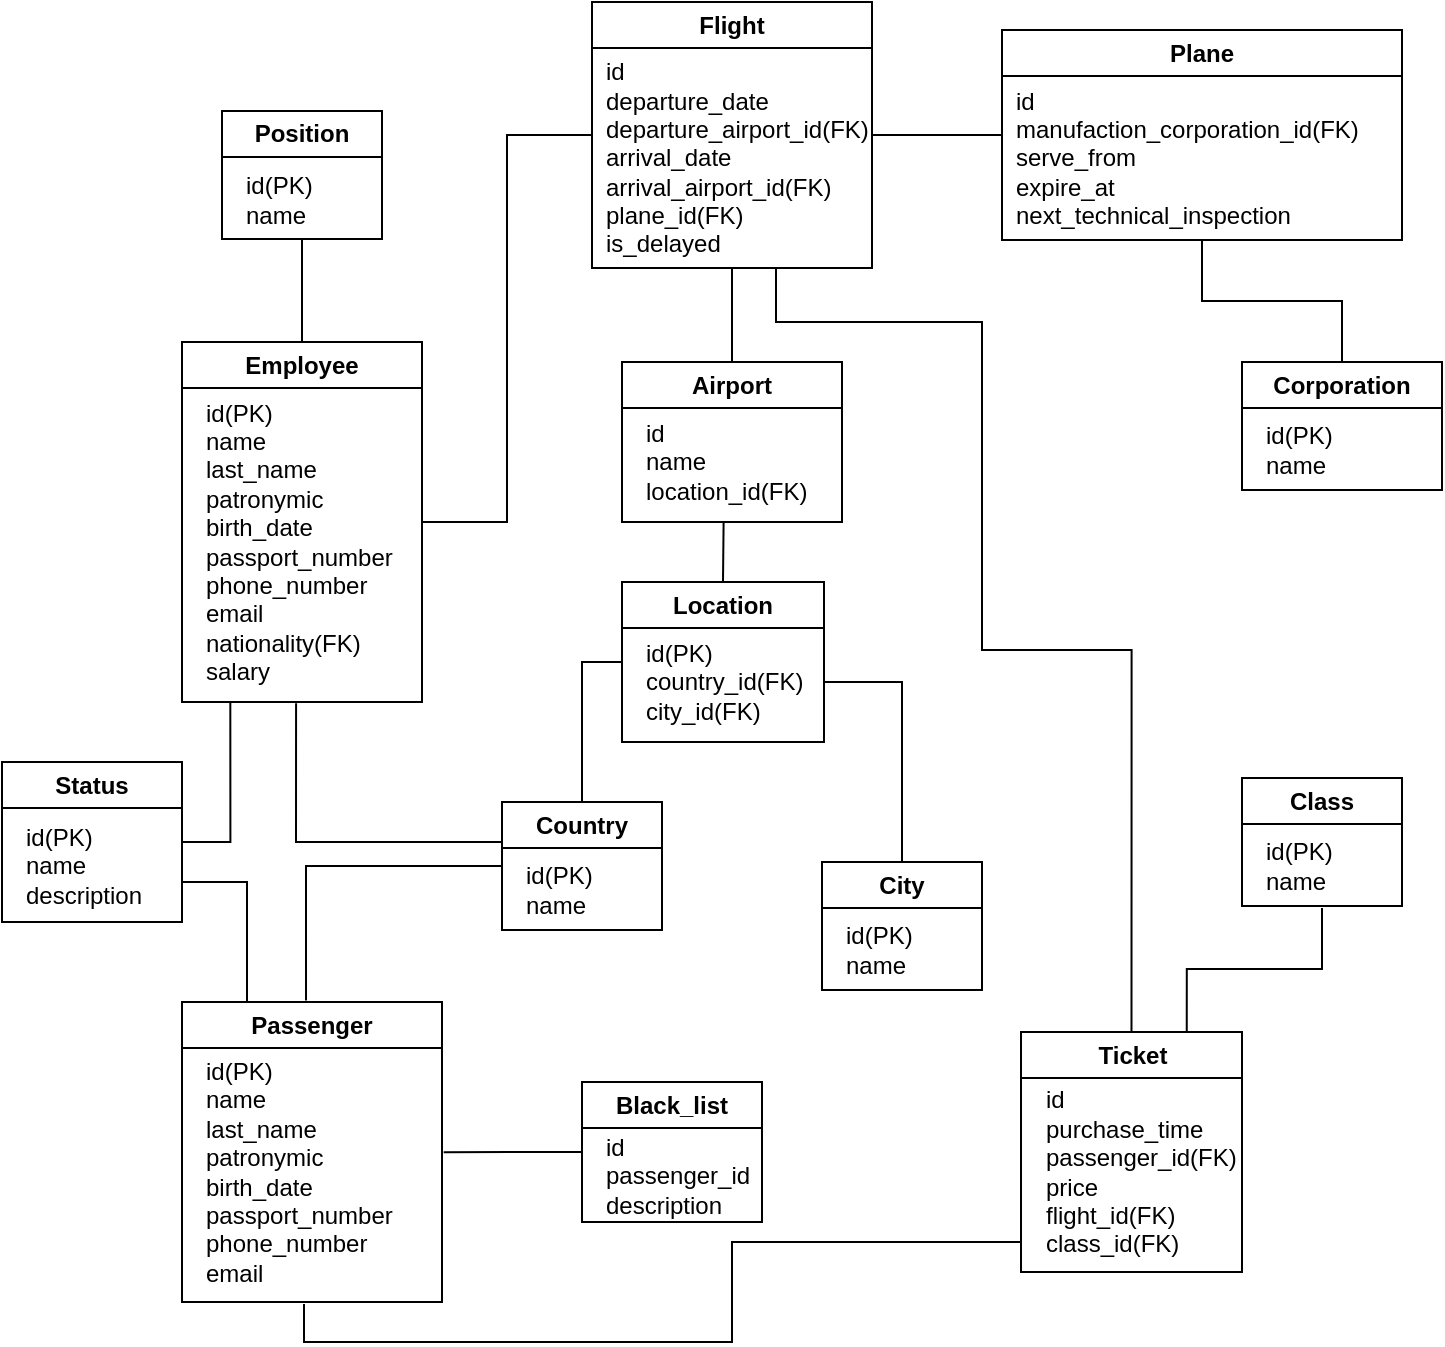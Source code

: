 <mxfile version="22.0.3" type="device">
  <diagram name="Страница — 1" id="nhJDnZ5u6vjr439e-qeW">
    <mxGraphModel dx="1434" dy="844" grid="1" gridSize="10" guides="1" tooltips="1" connect="1" arrows="1" fold="1" page="1" pageScale="1" pageWidth="827" pageHeight="1169" math="0" shadow="0">
      <root>
        <mxCell id="0" />
        <mxCell id="1" parent="0" />
        <mxCell id="uWeAxZecmtamJJTz2Qwh-51" style="edgeStyle=orthogonalEdgeStyle;rounded=0;orthogonalLoop=1;jettySize=auto;html=1;exitX=0.5;exitY=0;exitDx=0;exitDy=0;entryX=0.5;entryY=1;entryDx=0;entryDy=0;endArrow=none;endFill=0;" edge="1" parent="1" source="uWeAxZecmtamJJTz2Qwh-1" target="uWeAxZecmtamJJTz2Qwh-14">
          <mxGeometry relative="1" as="geometry" />
        </mxCell>
        <mxCell id="uWeAxZecmtamJJTz2Qwh-1" value="Employee" style="swimlane;whiteSpace=wrap;html=1;" vertex="1" parent="1">
          <mxGeometry x="110" y="230" width="120" height="180" as="geometry" />
        </mxCell>
        <mxCell id="uWeAxZecmtamJJTz2Qwh-11" value="&lt;div&gt;id(PK)&lt;/div&gt;&lt;div&gt;name&lt;/div&gt;&lt;div&gt;last_name&lt;/div&gt;&lt;div&gt;patronymic&lt;/div&gt;&lt;div&gt;birth_date&lt;/div&gt;&lt;div&gt;passport_number&lt;/div&gt;&lt;div&gt;phone_number&lt;/div&gt;&lt;div&gt;email&lt;/div&gt;&lt;div&gt;nationality(FK)&lt;/div&gt;&lt;div&gt;salary&lt;/div&gt;" style="text;html=1;align=left;verticalAlign=middle;resizable=0;points=[];autosize=1;strokeColor=none;fillColor=none;" vertex="1" parent="uWeAxZecmtamJJTz2Qwh-1">
          <mxGeometry x="10" y="20" width="120" height="160" as="geometry" />
        </mxCell>
        <mxCell id="uWeAxZecmtamJJTz2Qwh-12" value="Passenger" style="swimlane;whiteSpace=wrap;html=1;" vertex="1" parent="1">
          <mxGeometry x="110" y="560" width="130" height="150" as="geometry" />
        </mxCell>
        <mxCell id="uWeAxZecmtamJJTz2Qwh-13" value="&lt;div&gt;id(PK)&lt;/div&gt;&lt;div&gt;name&lt;/div&gt;&lt;div&gt;last_name&lt;/div&gt;&lt;div&gt;patronymic&lt;/div&gt;&lt;div&gt;birth_date&lt;/div&gt;&lt;div&gt;passport_number&lt;/div&gt;&lt;div&gt;phone_number&lt;/div&gt;&lt;div&gt;email&lt;/div&gt;" style="text;html=1;align=left;verticalAlign=middle;resizable=0;points=[];autosize=1;strokeColor=none;fillColor=none;" vertex="1" parent="uWeAxZecmtamJJTz2Qwh-12">
          <mxGeometry x="10" y="20" width="120" height="130" as="geometry" />
        </mxCell>
        <mxCell id="uWeAxZecmtamJJTz2Qwh-14" value="Position" style="swimlane;whiteSpace=wrap;html=1;" vertex="1" parent="1">
          <mxGeometry x="130" y="114.5" width="80" height="64" as="geometry" />
        </mxCell>
        <mxCell id="uWeAxZecmtamJJTz2Qwh-15" value="&lt;div&gt;id(PK)&lt;/div&gt;&lt;div&gt;name&lt;/div&gt;" style="text;html=1;align=left;verticalAlign=middle;resizable=0;points=[];autosize=1;strokeColor=none;fillColor=none;" vertex="1" parent="uWeAxZecmtamJJTz2Qwh-14">
          <mxGeometry x="10" y="24" width="60" height="40" as="geometry" />
        </mxCell>
        <mxCell id="uWeAxZecmtamJJTz2Qwh-63" style="edgeStyle=orthogonalEdgeStyle;rounded=0;orthogonalLoop=1;jettySize=auto;html=1;entryX=0.25;entryY=0;entryDx=0;entryDy=0;endArrow=none;endFill=0;" edge="1" parent="1" target="uWeAxZecmtamJJTz2Qwh-12">
          <mxGeometry relative="1" as="geometry">
            <mxPoint x="110" y="500" as="sourcePoint" />
            <Array as="points">
              <mxPoint x="143" y="500" />
            </Array>
          </mxGeometry>
        </mxCell>
        <mxCell id="uWeAxZecmtamJJTz2Qwh-16" value="Status" style="swimlane;whiteSpace=wrap;html=1;" vertex="1" parent="1">
          <mxGeometry x="20" y="440" width="90" height="80" as="geometry" />
        </mxCell>
        <mxCell id="uWeAxZecmtamJJTz2Qwh-17" value="&lt;div&gt;id(PK)&lt;/div&gt;&lt;div&gt;name&lt;/div&gt;&lt;div&gt;description&lt;/div&gt;" style="text;html=1;align=left;verticalAlign=middle;resizable=0;points=[];autosize=1;strokeColor=none;fillColor=none;" vertex="1" parent="uWeAxZecmtamJJTz2Qwh-16">
          <mxGeometry x="10" y="22" width="80" height="60" as="geometry" />
        </mxCell>
        <mxCell id="uWeAxZecmtamJJTz2Qwh-18" value="City" style="swimlane;whiteSpace=wrap;html=1;" vertex="1" parent="1">
          <mxGeometry x="430" y="490" width="80" height="64" as="geometry" />
        </mxCell>
        <mxCell id="uWeAxZecmtamJJTz2Qwh-19" value="&lt;div&gt;id(PK)&lt;/div&gt;&lt;div&gt;name&lt;/div&gt;" style="text;html=1;align=left;verticalAlign=middle;resizable=0;points=[];autosize=1;strokeColor=none;fillColor=none;" vertex="1" parent="uWeAxZecmtamJJTz2Qwh-18">
          <mxGeometry x="10" y="24" width="60" height="40" as="geometry" />
        </mxCell>
        <mxCell id="uWeAxZecmtamJJTz2Qwh-42" style="edgeStyle=orthogonalEdgeStyle;rounded=0;orthogonalLoop=1;jettySize=auto;html=1;exitX=0.5;exitY=0;exitDx=0;exitDy=0;entryX=0;entryY=0.5;entryDx=0;entryDy=0;endArrow=none;endFill=0;" edge="1" parent="1" source="uWeAxZecmtamJJTz2Qwh-20" target="uWeAxZecmtamJJTz2Qwh-22">
          <mxGeometry relative="1" as="geometry" />
        </mxCell>
        <mxCell id="uWeAxZecmtamJJTz2Qwh-20" value="Country" style="swimlane;whiteSpace=wrap;html=1;" vertex="1" parent="1">
          <mxGeometry x="270" y="460" width="80" height="64" as="geometry" />
        </mxCell>
        <mxCell id="uWeAxZecmtamJJTz2Qwh-21" value="&lt;div&gt;id(PK)&lt;/div&gt;&lt;div&gt;name&lt;/div&gt;" style="text;html=1;align=left;verticalAlign=middle;resizable=0;points=[];autosize=1;strokeColor=none;fillColor=none;" vertex="1" parent="uWeAxZecmtamJJTz2Qwh-20">
          <mxGeometry x="10" y="24" width="60" height="40" as="geometry" />
        </mxCell>
        <mxCell id="uWeAxZecmtamJJTz2Qwh-22" value="Location" style="swimlane;whiteSpace=wrap;html=1;" vertex="1" parent="1">
          <mxGeometry x="330" y="350" width="101" height="80" as="geometry" />
        </mxCell>
        <mxCell id="uWeAxZecmtamJJTz2Qwh-23" value="&lt;div&gt;id(PK)&lt;/div&gt;&lt;div&gt;country_id(FK)&lt;/div&gt;&lt;div&gt;city_id(FK)&lt;br&gt;&lt;/div&gt;" style="text;html=1;align=left;verticalAlign=middle;resizable=0;points=[];autosize=1;strokeColor=none;fillColor=none;" vertex="1" parent="uWeAxZecmtamJJTz2Qwh-22">
          <mxGeometry x="10" y="20" width="100" height="60" as="geometry" />
        </mxCell>
        <mxCell id="uWeAxZecmtamJJTz2Qwh-53" style="edgeStyle=orthogonalEdgeStyle;rounded=0;orthogonalLoop=1;jettySize=auto;html=1;exitX=0.5;exitY=0;exitDx=0;exitDy=0;entryX=0.5;entryY=1;entryDx=0;entryDy=0;endArrow=none;endFill=0;" edge="1" parent="1" source="uWeAxZecmtamJJTz2Qwh-24" target="uWeAxZecmtamJJTz2Qwh-28">
          <mxGeometry relative="1" as="geometry" />
        </mxCell>
        <mxCell id="uWeAxZecmtamJJTz2Qwh-24" value="Airport" style="swimlane;whiteSpace=wrap;html=1;" vertex="1" parent="1">
          <mxGeometry x="330" y="240" width="110" height="80" as="geometry" />
        </mxCell>
        <mxCell id="uWeAxZecmtamJJTz2Qwh-25" value="&lt;div&gt;id&lt;/div&gt;&lt;div&gt;name&lt;/div&gt;&lt;div&gt;location_id(FK)&lt;/div&gt;" style="text;html=1;align=left;verticalAlign=middle;resizable=0;points=[];autosize=1;strokeColor=none;fillColor=none;" vertex="1" parent="uWeAxZecmtamJJTz2Qwh-24">
          <mxGeometry x="10" y="20" width="100" height="60" as="geometry" />
        </mxCell>
        <mxCell id="uWeAxZecmtamJJTz2Qwh-65" style="edgeStyle=orthogonalEdgeStyle;rounded=0;orthogonalLoop=1;jettySize=auto;html=1;exitX=0;exitY=0.5;exitDx=0;exitDy=0;entryX=1;entryY=0.5;entryDx=0;entryDy=0;endArrow=none;endFill=0;" edge="1" parent="1" source="uWeAxZecmtamJJTz2Qwh-26" target="uWeAxZecmtamJJTz2Qwh-28">
          <mxGeometry relative="1" as="geometry" />
        </mxCell>
        <mxCell id="uWeAxZecmtamJJTz2Qwh-26" value="Plane" style="swimlane;whiteSpace=wrap;html=1;" vertex="1" parent="1">
          <mxGeometry x="520" y="74" width="200" height="105" as="geometry" />
        </mxCell>
        <mxCell id="uWeAxZecmtamJJTz2Qwh-27" value="&lt;div&gt;id&lt;/div&gt;&lt;div&gt;manufaction_corporation_id(FK)&lt;/div&gt;&lt;div&gt;serve_from&lt;/div&gt;&lt;div&gt;expire_at&lt;/div&gt;&lt;div&gt;next_technical_inspection&lt;/div&gt;" style="text;html=1;align=left;verticalAlign=middle;resizable=0;points=[];autosize=1;strokeColor=none;fillColor=none;" vertex="1" parent="uWeAxZecmtamJJTz2Qwh-26">
          <mxGeometry x="5" y="19" width="190" height="90" as="geometry" />
        </mxCell>
        <mxCell id="uWeAxZecmtamJJTz2Qwh-56" style="edgeStyle=orthogonalEdgeStyle;rounded=0;orthogonalLoop=1;jettySize=auto;html=1;exitX=0;exitY=0.5;exitDx=0;exitDy=0;entryX=1;entryY=0.5;entryDx=0;entryDy=0;endArrow=none;endFill=0;" edge="1" parent="1" source="uWeAxZecmtamJJTz2Qwh-28" target="uWeAxZecmtamJJTz2Qwh-1">
          <mxGeometry relative="1" as="geometry" />
        </mxCell>
        <mxCell id="uWeAxZecmtamJJTz2Qwh-28" value="Flight" style="swimlane;whiteSpace=wrap;html=1;" vertex="1" parent="1">
          <mxGeometry x="315" y="60" width="140" height="133" as="geometry" />
        </mxCell>
        <mxCell id="uWeAxZecmtamJJTz2Qwh-29" value="&lt;div&gt;id&lt;/div&gt;&lt;div&gt;departure_date&lt;/div&gt;&lt;div&gt;departure_airport_id(FK)&lt;/div&gt;&lt;div&gt;arrival_date&lt;/div&gt;&lt;div&gt;arrival_airport_id(FK)&lt;/div&gt;&lt;div&gt;plane_id(FK&lt;span style=&quot;background-color: initial;&quot;&gt;)&lt;/span&gt;&lt;/div&gt;&lt;div&gt;is_delayed&lt;/div&gt;" style="text;html=1;align=left;verticalAlign=middle;resizable=0;points=[];autosize=1;strokeColor=none;fillColor=none;" vertex="1" parent="uWeAxZecmtamJJTz2Qwh-28">
          <mxGeometry x="5" y="23" width="150" height="110" as="geometry" />
        </mxCell>
        <mxCell id="uWeAxZecmtamJJTz2Qwh-33" value="Black_list" style="swimlane;whiteSpace=wrap;html=1;" vertex="1" parent="1">
          <mxGeometry x="310" y="600" width="90" height="70" as="geometry" />
        </mxCell>
        <mxCell id="uWeAxZecmtamJJTz2Qwh-34" value="&lt;div&gt;id&lt;/div&gt;&lt;div&gt;passenger_id&lt;/div&gt;&lt;div&gt;description&lt;/div&gt;" style="text;html=1;align=left;verticalAlign=middle;resizable=0;points=[];autosize=1;strokeColor=none;fillColor=none;" vertex="1" parent="uWeAxZecmtamJJTz2Qwh-33">
          <mxGeometry x="10" y="17" width="100" height="60" as="geometry" />
        </mxCell>
        <mxCell id="uWeAxZecmtamJJTz2Qwh-35" value="Ticket" style="swimlane;whiteSpace=wrap;html=1;" vertex="1" parent="1">
          <mxGeometry x="529.5" y="575" width="110.5" height="120" as="geometry" />
        </mxCell>
        <mxCell id="uWeAxZecmtamJJTz2Qwh-36" value="&lt;div&gt;id&lt;/div&gt;&lt;div&gt;purchase_time&lt;/div&gt;&lt;div&gt;passenger_id(FK)&lt;/div&gt;&lt;div&gt;price&lt;/div&gt;&lt;div&gt;flight_id(FK)&lt;/div&gt;&lt;div&gt;class_id(FK)&lt;/div&gt;" style="text;html=1;align=left;verticalAlign=middle;resizable=0;points=[];autosize=1;strokeColor=none;fillColor=none;" vertex="1" parent="uWeAxZecmtamJJTz2Qwh-35">
          <mxGeometry x="10" y="20" width="120" height="100" as="geometry" />
        </mxCell>
        <mxCell id="uWeAxZecmtamJJTz2Qwh-37" value="Class" style="swimlane;whiteSpace=wrap;html=1;" vertex="1" parent="1">
          <mxGeometry x="640" y="448" width="80" height="64" as="geometry" />
        </mxCell>
        <mxCell id="uWeAxZecmtamJJTz2Qwh-38" value="&lt;div&gt;id(PK)&lt;/div&gt;&lt;div&gt;name&lt;/div&gt;" style="text;html=1;align=left;verticalAlign=middle;resizable=0;points=[];autosize=1;strokeColor=none;fillColor=none;" vertex="1" parent="uWeAxZecmtamJJTz2Qwh-37">
          <mxGeometry x="10" y="24" width="60" height="40" as="geometry" />
        </mxCell>
        <mxCell id="uWeAxZecmtamJJTz2Qwh-71" style="edgeStyle=orthogonalEdgeStyle;rounded=0;orthogonalLoop=1;jettySize=auto;html=1;exitX=0.5;exitY=0;exitDx=0;exitDy=0;entryX=0.5;entryY=1;entryDx=0;entryDy=0;endArrow=none;endFill=0;" edge="1" parent="1" source="uWeAxZecmtamJJTz2Qwh-39" target="uWeAxZecmtamJJTz2Qwh-26">
          <mxGeometry relative="1" as="geometry" />
        </mxCell>
        <mxCell id="uWeAxZecmtamJJTz2Qwh-39" value="Corporation" style="swimlane;whiteSpace=wrap;html=1;" vertex="1" parent="1">
          <mxGeometry x="640" y="240" width="100" height="64" as="geometry" />
        </mxCell>
        <mxCell id="uWeAxZecmtamJJTz2Qwh-40" value="&lt;div&gt;id(PK)&lt;/div&gt;&lt;div&gt;name&lt;/div&gt;" style="text;html=1;align=left;verticalAlign=middle;resizable=0;points=[];autosize=1;strokeColor=none;fillColor=none;" vertex="1" parent="uWeAxZecmtamJJTz2Qwh-39">
          <mxGeometry x="10" y="24" width="60" height="40" as="geometry" />
        </mxCell>
        <mxCell id="uWeAxZecmtamJJTz2Qwh-44" style="edgeStyle=orthogonalEdgeStyle;rounded=0;orthogonalLoop=1;jettySize=auto;html=1;exitX=0.5;exitY=0;exitDx=0;exitDy=0;endArrow=none;endFill=0;" edge="1" parent="1" source="uWeAxZecmtamJJTz2Qwh-18">
          <mxGeometry relative="1" as="geometry">
            <mxPoint x="431" y="400" as="targetPoint" />
            <Array as="points">
              <mxPoint x="470" y="460" />
              <mxPoint x="470" y="400" />
            </Array>
          </mxGeometry>
        </mxCell>
        <mxCell id="uWeAxZecmtamJJTz2Qwh-47" style="edgeStyle=orthogonalEdgeStyle;rounded=0;orthogonalLoop=1;jettySize=auto;html=1;exitX=0.5;exitY=0;exitDx=0;exitDy=0;entryX=0.408;entryY=1.007;entryDx=0;entryDy=0;entryPerimeter=0;endArrow=none;endFill=0;" edge="1" parent="1" source="uWeAxZecmtamJJTz2Qwh-22" target="uWeAxZecmtamJJTz2Qwh-25">
          <mxGeometry relative="1" as="geometry" />
        </mxCell>
        <mxCell id="uWeAxZecmtamJJTz2Qwh-49" style="edgeStyle=orthogonalEdgeStyle;rounded=0;orthogonalLoop=1;jettySize=auto;html=1;exitX=0;exitY=0.5;exitDx=0;exitDy=0;entryX=0.392;entryY=1.004;entryDx=0;entryDy=0;entryPerimeter=0;endArrow=none;endFill=0;" edge="1" parent="1" source="uWeAxZecmtamJJTz2Qwh-20" target="uWeAxZecmtamJJTz2Qwh-11">
          <mxGeometry relative="1" as="geometry">
            <Array as="points">
              <mxPoint x="270" y="480" />
              <mxPoint x="167" y="480" />
            </Array>
          </mxGeometry>
        </mxCell>
        <mxCell id="uWeAxZecmtamJJTz2Qwh-50" style="edgeStyle=orthogonalEdgeStyle;rounded=0;orthogonalLoop=1;jettySize=auto;html=1;exitX=0;exitY=0.5;exitDx=0;exitDy=0;entryX=0.477;entryY=-0.005;entryDx=0;entryDy=0;entryPerimeter=0;endArrow=none;endFill=0;" edge="1" parent="1" source="uWeAxZecmtamJJTz2Qwh-20" target="uWeAxZecmtamJJTz2Qwh-12">
          <mxGeometry relative="1" as="geometry" />
        </mxCell>
        <mxCell id="uWeAxZecmtamJJTz2Qwh-62" style="edgeStyle=orthogonalEdgeStyle;rounded=0;orthogonalLoop=1;jettySize=auto;html=1;exitX=1;exitY=0.5;exitDx=0;exitDy=0;entryX=0.118;entryY=1.002;entryDx=0;entryDy=0;entryPerimeter=0;endArrow=none;endFill=0;" edge="1" parent="1" source="uWeAxZecmtamJJTz2Qwh-16" target="uWeAxZecmtamJJTz2Qwh-11">
          <mxGeometry relative="1" as="geometry" />
        </mxCell>
        <mxCell id="uWeAxZecmtamJJTz2Qwh-67" style="edgeStyle=orthogonalEdgeStyle;rounded=0;orthogonalLoop=1;jettySize=auto;html=1;exitX=0;exitY=0.5;exitDx=0;exitDy=0;entryX=1.007;entryY=0.424;entryDx=0;entryDy=0;entryPerimeter=0;endArrow=none;endFill=0;" edge="1" parent="1" source="uWeAxZecmtamJJTz2Qwh-33" target="uWeAxZecmtamJJTz2Qwh-13">
          <mxGeometry relative="1" as="geometry" />
        </mxCell>
        <mxCell id="uWeAxZecmtamJJTz2Qwh-72" style="edgeStyle=orthogonalEdgeStyle;rounded=0;orthogonalLoop=1;jettySize=auto;html=1;exitX=0.5;exitY=0;exitDx=0;exitDy=0;entryX=0.58;entryY=1;entryDx=0;entryDy=0;entryPerimeter=0;endArrow=none;endFill=0;" edge="1" parent="1" source="uWeAxZecmtamJJTz2Qwh-35" target="uWeAxZecmtamJJTz2Qwh-29">
          <mxGeometry relative="1" as="geometry">
            <Array as="points">
              <mxPoint x="585" y="384" />
              <mxPoint x="510" y="384" />
              <mxPoint x="510" y="220" />
              <mxPoint x="407" y="220" />
            </Array>
          </mxGeometry>
        </mxCell>
        <mxCell id="uWeAxZecmtamJJTz2Qwh-73" style="edgeStyle=orthogonalEdgeStyle;rounded=0;orthogonalLoop=1;jettySize=auto;html=1;exitX=0;exitY=0.5;exitDx=0;exitDy=0;entryX=0.425;entryY=1.008;entryDx=0;entryDy=0;entryPerimeter=0;endArrow=none;endFill=0;" edge="1" parent="1" source="uWeAxZecmtamJJTz2Qwh-35" target="uWeAxZecmtamJJTz2Qwh-13">
          <mxGeometry relative="1" as="geometry">
            <Array as="points">
              <mxPoint x="530" y="680" />
              <mxPoint x="385" y="680" />
              <mxPoint x="385" y="730" />
              <mxPoint x="171" y="730" />
            </Array>
          </mxGeometry>
        </mxCell>
        <mxCell id="uWeAxZecmtamJJTz2Qwh-74" style="edgeStyle=orthogonalEdgeStyle;rounded=0;orthogonalLoop=1;jettySize=auto;html=1;exitX=0.75;exitY=0;exitDx=0;exitDy=0;entryX=0.5;entryY=1.025;entryDx=0;entryDy=0;entryPerimeter=0;endArrow=none;endFill=0;" edge="1" parent="1" source="uWeAxZecmtamJJTz2Qwh-35" target="uWeAxZecmtamJJTz2Qwh-38">
          <mxGeometry relative="1" as="geometry" />
        </mxCell>
      </root>
    </mxGraphModel>
  </diagram>
</mxfile>
